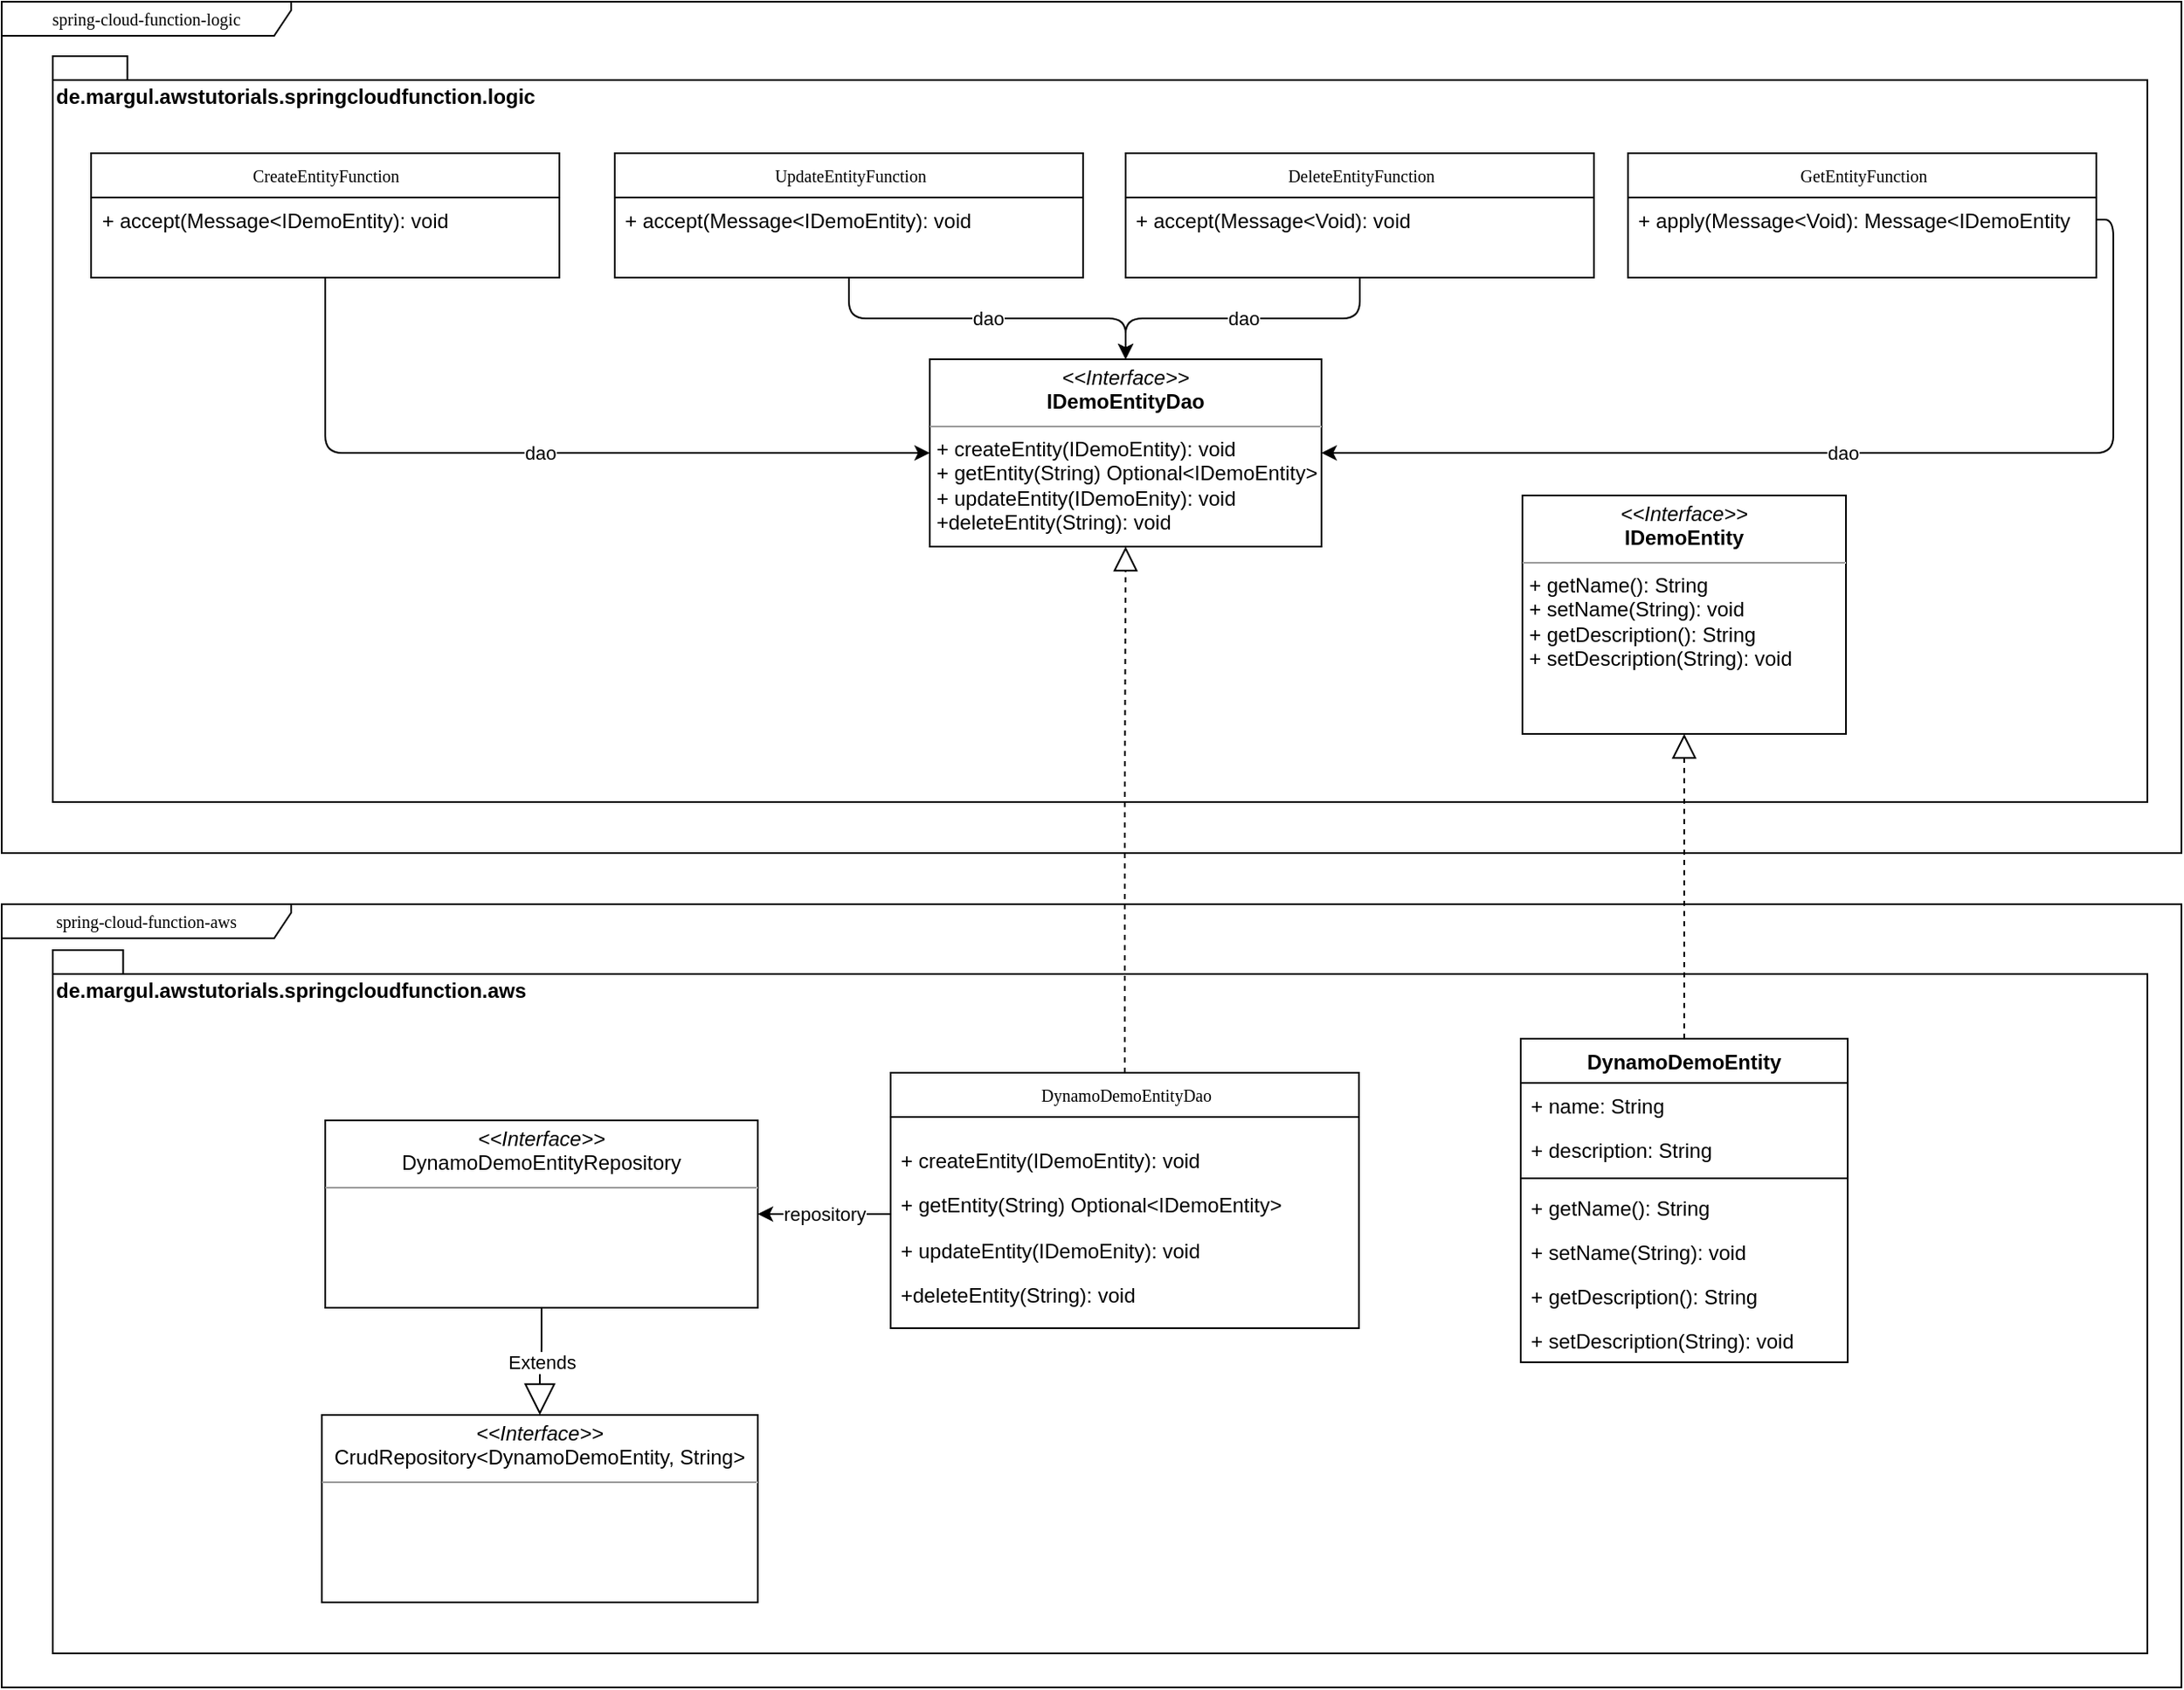 <mxfile version="10.6.3" type="device"><diagram name="Page-1" id="c4acf3e9-155e-7222-9cf6-157b1a14988f"><mxGraphModel dx="2366" dy="998" grid="1" gridSize="10" guides="1" tooltips="1" connect="1" arrows="1" fold="1" page="1" pageScale="1" pageWidth="850" pageHeight="1100" background="#ffffff" math="0" shadow="0"><root><mxCell id="0"/><mxCell id="1" parent="0"/><mxCell id="YLPa3GGLPZbHTOXIROT8-29" value="spring-cloud-function-aws" style="shape=umlFrame;whiteSpace=wrap;html=1;rounded=0;shadow=0;comic=0;labelBackgroundColor=none;strokeColor=#000000;strokeWidth=1;fillColor=#ffffff;fontFamily=Verdana;fontSize=10;fontColor=#000000;align=center;width=170;height=20;" vertex="1" parent="1"><mxGeometry x="-200" y="540" width="1280" height="460" as="geometry"/></mxCell><mxCell id="17acba5748e5396b-1" value="spring-cloud-function-logic" style="shape=umlFrame;whiteSpace=wrap;html=1;rounded=0;shadow=0;comic=0;labelBackgroundColor=none;strokeColor=#000000;strokeWidth=1;fillColor=#ffffff;fontFamily=Verdana;fontSize=10;fontColor=#000000;align=center;width=170;height=20;" parent="1" vertex="1"><mxGeometry x="-200" y="10" width="1280" height="500" as="geometry"/></mxCell><mxCell id="YLPa3GGLPZbHTOXIROT8-5" value="de.margul.awstutorials.springcloudfunction.logic" style="shape=folder;fontStyle=1;spacingTop=10;tabWidth=40;tabHeight=14;tabPosition=left;html=1;align=left;verticalAlign=top;" vertex="1" parent="1"><mxGeometry x="-170" y="42" width="1230" height="438" as="geometry"/></mxCell><mxCell id="5d2195bd80daf111-18" value="&lt;p style=&quot;margin: 0px ; margin-top: 4px ; text-align: center&quot;&gt;&lt;i&gt;&amp;lt;&amp;lt;Interface&amp;gt;&amp;gt;&lt;/i&gt;&lt;br&gt;&lt;b&gt;IDemoEntityDao&lt;/b&gt;&lt;/p&gt;&lt;hr size=&quot;1&quot;&gt;&lt;p style=&quot;margin: 0px ; margin-left: 4px&quot;&gt;+ createEntity(IDemoEntity): void&lt;/p&gt;&lt;p style=&quot;margin: 0px ; margin-left: 4px&quot;&gt;+ getEntity(String) Optional&amp;lt;IDemoEntity&amp;gt;&lt;/p&gt;&lt;p style=&quot;margin: 0px ; margin-left: 4px&quot;&gt;+ updateEntity(IDemoEnity): void&lt;/p&gt;&lt;p style=&quot;margin: 0px ; margin-left: 4px&quot;&gt;+deleteEntity(String): void&lt;/p&gt;" style="verticalAlign=top;align=left;overflow=fill;fontSize=12;fontFamily=Helvetica;html=1;rounded=0;shadow=0;comic=0;labelBackgroundColor=none;strokeColor=#000000;strokeWidth=1;fillColor=#ffffff;" parent="1" vertex="1"><mxGeometry x="345" y="220" width="230" height="110" as="geometry"/></mxCell><mxCell id="YLPa3GGLPZbHTOXIROT8-1" value="dao" style="endArrow=classic;html=1;entryX=0.5;entryY=0;entryDx=0;entryDy=0;exitX=0.5;exitY=1;exitDx=0;exitDy=0;rounded=1;edgeStyle=orthogonalEdgeStyle;" edge="1" parent="1" source="YLPa3GGLPZbHTOXIROT8-14" target="5d2195bd80daf111-18"><mxGeometry width="50" height="50" relative="1" as="geometry"><mxPoint x="225" y="261" as="sourcePoint"/><mxPoint x="415" y="300" as="targetPoint"/></mxGeometry></mxCell><mxCell id="YLPa3GGLPZbHTOXIROT8-4" value="&lt;p style=&quot;margin: 0px ; margin-top: 4px ; text-align: center&quot;&gt;&lt;i&gt;&amp;lt;&amp;lt;Interface&amp;gt;&amp;gt;&lt;/i&gt;&lt;br&gt;&lt;b&gt;IDemoEntity&lt;/b&gt;&lt;/p&gt;&lt;hr size=&quot;1&quot;&gt;&lt;p style=&quot;margin: 0px ; margin-left: 4px&quot;&gt;+ getName(): String&lt;/p&gt;&lt;p style=&quot;margin: 0px ; margin-left: 4px&quot;&gt;+ setName(String): void&lt;/p&gt;&lt;p style=&quot;margin: 0px ; margin-left: 4px&quot;&gt;&lt;span&gt;+ getDescription(): String&lt;/span&gt;&lt;/p&gt;&lt;p style=&quot;margin: 0px ; margin-left: 4px&quot;&gt;&lt;span&gt;+ setDescription(String): void&lt;/span&gt;&lt;/p&gt;" style="verticalAlign=top;align=left;overflow=fill;fontSize=12;fontFamily=Helvetica;html=1;rounded=0;shadow=0;comic=0;labelBackgroundColor=none;strokeColor=#000000;strokeWidth=1;fillColor=#ffffff;" vertex="1" parent="1"><mxGeometry x="693" y="300" width="190" height="140" as="geometry"/></mxCell><mxCell id="YLPa3GGLPZbHTOXIROT8-6" value="GetEntityFunction" style="swimlane;html=1;fontStyle=0;childLayout=stackLayout;horizontal=1;startSize=26;fillColor=none;horizontalStack=0;resizeParent=1;resizeLast=0;collapsible=1;marginBottom=0;swimlaneFillColor=#ffffff;rounded=0;shadow=0;comic=0;labelBackgroundColor=none;strokeColor=#000000;strokeWidth=1;fontFamily=Verdana;fontSize=10;fontColor=#000000;align=center;" vertex="1" parent="1"><mxGeometry x="755" y="99" width="275" height="73" as="geometry"/></mxCell><mxCell id="YLPa3GGLPZbHTOXIROT8-7" value="+ apply(Message&amp;lt;Void): Message&amp;lt;IDemoEntity" style="text;html=1;strokeColor=none;fillColor=none;align=left;verticalAlign=top;spacingLeft=4;spacingRight=4;whiteSpace=wrap;overflow=hidden;rotatable=0;points=[[0,0.5],[1,0.5]];portConstraint=eastwest;" vertex="1" parent="YLPa3GGLPZbHTOXIROT8-6"><mxGeometry y="26" width="275" height="26" as="geometry"/></mxCell><mxCell id="YLPa3GGLPZbHTOXIROT8-12" value="CreateEntityFunction" style="swimlane;html=1;fontStyle=0;childLayout=stackLayout;horizontal=1;startSize=26;fillColor=none;horizontalStack=0;resizeParent=1;resizeLast=0;collapsible=1;marginBottom=0;swimlaneFillColor=#ffffff;rounded=0;shadow=0;comic=0;labelBackgroundColor=none;strokeColor=#000000;strokeWidth=1;fontFamily=Verdana;fontSize=10;fontColor=#000000;align=center;" vertex="1" parent="1"><mxGeometry x="-147.5" y="99" width="275" height="73" as="geometry"/></mxCell><mxCell id="YLPa3GGLPZbHTOXIROT8-13" value="+ accept(Message&amp;lt;IDemoEntity): void" style="text;html=1;strokeColor=none;fillColor=none;align=left;verticalAlign=top;spacingLeft=4;spacingRight=4;whiteSpace=wrap;overflow=hidden;rotatable=0;points=[[0,0.5],[1,0.5]];portConstraint=eastwest;" vertex="1" parent="YLPa3GGLPZbHTOXIROT8-12"><mxGeometry y="26" width="275" height="26" as="geometry"/></mxCell><mxCell id="YLPa3GGLPZbHTOXIROT8-14" value="UpdateEntityFunction" style="swimlane;html=1;fontStyle=0;childLayout=stackLayout;horizontal=1;startSize=26;fillColor=none;horizontalStack=0;resizeParent=1;resizeLast=0;collapsible=1;marginBottom=0;swimlaneFillColor=#ffffff;rounded=0;shadow=0;comic=0;labelBackgroundColor=none;strokeColor=#000000;strokeWidth=1;fontFamily=Verdana;fontSize=10;fontColor=#000000;align=center;" vertex="1" parent="1"><mxGeometry x="160" y="99" width="275" height="73" as="geometry"/></mxCell><mxCell id="YLPa3GGLPZbHTOXIROT8-15" value="+ accept(Message&amp;lt;IDemoEntity): void" style="text;html=1;strokeColor=none;fillColor=none;align=left;verticalAlign=top;spacingLeft=4;spacingRight=4;whiteSpace=wrap;overflow=hidden;rotatable=0;points=[[0,0.5],[1,0.5]];portConstraint=eastwest;" vertex="1" parent="YLPa3GGLPZbHTOXIROT8-14"><mxGeometry y="26" width="275" height="26" as="geometry"/></mxCell><mxCell id="YLPa3GGLPZbHTOXIROT8-16" value="DeleteEntityFunction" style="swimlane;html=1;fontStyle=0;childLayout=stackLayout;horizontal=1;startSize=26;fillColor=none;horizontalStack=0;resizeParent=1;resizeLast=0;collapsible=1;marginBottom=0;swimlaneFillColor=#ffffff;rounded=0;shadow=0;comic=0;labelBackgroundColor=none;strokeColor=#000000;strokeWidth=1;fontFamily=Verdana;fontSize=10;fontColor=#000000;align=center;" vertex="1" parent="1"><mxGeometry x="460" y="99" width="275" height="73" as="geometry"/></mxCell><mxCell id="YLPa3GGLPZbHTOXIROT8-17" value="+ accept(Message&amp;lt;Void): void" style="text;html=1;strokeColor=none;fillColor=none;align=left;verticalAlign=top;spacingLeft=4;spacingRight=4;whiteSpace=wrap;overflow=hidden;rotatable=0;points=[[0,0.5],[1,0.5]];portConstraint=eastwest;" vertex="1" parent="YLPa3GGLPZbHTOXIROT8-16"><mxGeometry y="26" width="275" height="26" as="geometry"/></mxCell><mxCell id="YLPa3GGLPZbHTOXIROT8-19" value="dao" style="endArrow=classic;html=1;entryX=0;entryY=0.5;entryDx=0;entryDy=0;rounded=1;edgeStyle=orthogonalEdgeStyle;exitX=0.5;exitY=1;exitDx=0;exitDy=0;" edge="1" parent="1" source="YLPa3GGLPZbHTOXIROT8-12" target="5d2195bd80daf111-18"><mxGeometry width="50" height="50" relative="1" as="geometry"><mxPoint x="308" y="279" as="sourcePoint"/><mxPoint x="455" y="420" as="targetPoint"/></mxGeometry></mxCell><mxCell id="YLPa3GGLPZbHTOXIROT8-20" value="dao" style="endArrow=classic;html=1;entryX=1;entryY=0.5;entryDx=0;entryDy=0;exitX=1;exitY=0.5;exitDx=0;exitDy=0;rounded=1;edgeStyle=orthogonalEdgeStyle;" edge="1" parent="1" source="YLPa3GGLPZbHTOXIROT8-7" target="5d2195bd80daf111-18"><mxGeometry width="50" height="50" relative="1" as="geometry"><mxPoint x="170" y="148" as="sourcePoint"/><mxPoint x="360" y="490" as="targetPoint"/></mxGeometry></mxCell><mxCell id="YLPa3GGLPZbHTOXIROT8-21" value="dao" style="endArrow=classic;html=1;entryX=0.5;entryY=0;entryDx=0;entryDy=0;exitX=0.5;exitY=1;exitDx=0;exitDy=0;rounded=1;edgeStyle=orthogonalEdgeStyle;" edge="1" parent="1" source="YLPa3GGLPZbHTOXIROT8-16" target="5d2195bd80daf111-18"><mxGeometry width="50" height="50" relative="1" as="geometry"><mxPoint x="308" y="279" as="sourcePoint"/><mxPoint x="455" y="420" as="targetPoint"/></mxGeometry></mxCell><mxCell id="YLPa3GGLPZbHTOXIROT8-22" value="de.margul.awstutorials.springcloudfunction.aws" style="shape=folder;fontStyle=1;spacingTop=10;tabWidth=40;tabHeight=14;tabPosition=left;html=1;align=left;verticalAlign=top;" vertex="1" parent="1"><mxGeometry x="-170" y="567" width="1230" height="413" as="geometry"/></mxCell><mxCell id="YLPa3GGLPZbHTOXIROT8-23" value="DynamoDemoEntityDao" style="swimlane;html=1;fontStyle=0;childLayout=stackLayout;horizontal=1;startSize=26;fillColor=none;horizontalStack=0;resizeParent=1;resizeLast=0;collapsible=1;marginBottom=0;swimlaneFillColor=#ffffff;rounded=0;shadow=0;comic=0;labelBackgroundColor=none;strokeColor=#000000;strokeWidth=1;fontFamily=Verdana;fontSize=10;fontColor=#000000;align=center;" vertex="1" parent="1"><mxGeometry x="322" y="639" width="275" height="150" as="geometry"/></mxCell><mxCell id="YLPa3GGLPZbHTOXIROT8-24" value="&lt;p&gt;+ createEntity(IDemoEntity): void&lt;/p&gt;&lt;p&gt;+ getEntity(String) Optional&amp;lt;IDemoEntity&amp;gt;&lt;/p&gt;&lt;p&gt;+ updateEntity(IDemoEnity): void&lt;/p&gt;&lt;p&gt;+deleteEntity(String): void&lt;/p&gt;" style="text;html=1;strokeColor=none;fillColor=none;align=left;verticalAlign=top;spacingLeft=4;spacingRight=4;whiteSpace=wrap;overflow=hidden;rotatable=0;points=[[0,0.5],[1,0.5]];portConstraint=eastwest;" vertex="1" parent="YLPa3GGLPZbHTOXIROT8-23"><mxGeometry y="26" width="275" height="114" as="geometry"/></mxCell><mxCell id="YLPa3GGLPZbHTOXIROT8-28" value="" style="endArrow=block;dashed=1;endFill=0;endSize=12;html=1;exitX=0.5;exitY=0;exitDx=0;exitDy=0;edgeStyle=orthogonalEdgeStyle;rounded=1;" edge="1" parent="1" source="YLPa3GGLPZbHTOXIROT8-23" target="5d2195bd80daf111-18"><mxGeometry width="160" relative="1" as="geometry"><mxPoint x="180" y="860" as="sourcePoint"/><mxPoint x="340" y="860" as="targetPoint"/></mxGeometry></mxCell><mxCell id="YLPa3GGLPZbHTOXIROT8-30" value="DynamoDemoEntity" style="swimlane;fontStyle=1;align=center;verticalAlign=top;childLayout=stackLayout;horizontal=1;startSize=26;horizontalStack=0;resizeParent=1;resizeParentMax=0;resizeLast=0;collapsible=1;marginBottom=0;" vertex="1" parent="1"><mxGeometry x="692" y="619" width="192" height="190" as="geometry"/></mxCell><mxCell id="YLPa3GGLPZbHTOXIROT8-31" value="+ name: String" style="text;strokeColor=none;fillColor=none;align=left;verticalAlign=top;spacingLeft=4;spacingRight=4;overflow=hidden;rotatable=0;points=[[0,0.5],[1,0.5]];portConstraint=eastwest;" vertex="1" parent="YLPa3GGLPZbHTOXIROT8-30"><mxGeometry y="26" width="192" height="26" as="geometry"/></mxCell><mxCell id="YLPa3GGLPZbHTOXIROT8-34" value="+ description: String" style="text;strokeColor=none;fillColor=none;align=left;verticalAlign=top;spacingLeft=4;spacingRight=4;overflow=hidden;rotatable=0;points=[[0,0.5],[1,0.5]];portConstraint=eastwest;" vertex="1" parent="YLPa3GGLPZbHTOXIROT8-30"><mxGeometry y="52" width="192" height="26" as="geometry"/></mxCell><mxCell id="YLPa3GGLPZbHTOXIROT8-32" value="" style="line;strokeWidth=1;fillColor=none;align=left;verticalAlign=middle;spacingTop=-1;spacingLeft=3;spacingRight=3;rotatable=0;labelPosition=right;points=[];portConstraint=eastwest;" vertex="1" parent="YLPa3GGLPZbHTOXIROT8-30"><mxGeometry y="78" width="192" height="8" as="geometry"/></mxCell><mxCell id="YLPa3GGLPZbHTOXIROT8-33" value="+ getName(): String" style="text;strokeColor=none;fillColor=none;align=left;verticalAlign=top;spacingLeft=4;spacingRight=4;overflow=hidden;rotatable=0;points=[[0,0.5],[1,0.5]];portConstraint=eastwest;" vertex="1" parent="YLPa3GGLPZbHTOXIROT8-30"><mxGeometry y="86" width="192" height="26" as="geometry"/></mxCell><mxCell id="YLPa3GGLPZbHTOXIROT8-35" value="+ setName(String): void" style="text;strokeColor=none;fillColor=none;align=left;verticalAlign=top;spacingLeft=4;spacingRight=4;overflow=hidden;rotatable=0;points=[[0,0.5],[1,0.5]];portConstraint=eastwest;" vertex="1" parent="YLPa3GGLPZbHTOXIROT8-30"><mxGeometry y="112" width="192" height="26" as="geometry"/></mxCell><mxCell id="YLPa3GGLPZbHTOXIROT8-36" value="+ getDescription(): String" style="text;strokeColor=none;fillColor=none;align=left;verticalAlign=top;spacingLeft=4;spacingRight=4;overflow=hidden;rotatable=0;points=[[0,0.5],[1,0.5]];portConstraint=eastwest;" vertex="1" parent="YLPa3GGLPZbHTOXIROT8-30"><mxGeometry y="138" width="192" height="26" as="geometry"/></mxCell><mxCell id="YLPa3GGLPZbHTOXIROT8-37" value="+ setDescription(String): void" style="text;strokeColor=none;fillColor=none;align=left;verticalAlign=top;spacingLeft=4;spacingRight=4;overflow=hidden;rotatable=0;points=[[0,0.5],[1,0.5]];portConstraint=eastwest;" vertex="1" parent="YLPa3GGLPZbHTOXIROT8-30"><mxGeometry y="164" width="192" height="26" as="geometry"/></mxCell><mxCell id="YLPa3GGLPZbHTOXIROT8-38" value="" style="endArrow=block;dashed=1;endFill=0;endSize=12;html=1;exitX=0.5;exitY=0;exitDx=0;exitDy=0;edgeStyle=orthogonalEdgeStyle;rounded=1;entryX=0.5;entryY=1;entryDx=0;entryDy=0;" edge="1" parent="1" source="YLPa3GGLPZbHTOXIROT8-30" target="YLPa3GGLPZbHTOXIROT8-4"><mxGeometry width="160" relative="1" as="geometry"><mxPoint x="799.857" y="755" as="sourcePoint"/><mxPoint x="799.857" y="428" as="targetPoint"/></mxGeometry></mxCell><mxCell id="YLPa3GGLPZbHTOXIROT8-39" value="&lt;p style=&quot;margin: 0px ; margin-top: 4px ; text-align: center&quot;&gt;&lt;i&gt;&amp;lt;&amp;lt;Interface&amp;gt;&amp;gt;&lt;/i&gt;&lt;br&gt;&lt;span&gt;DynamoDemoEntityRepository&lt;/span&gt;&lt;br&gt;&lt;/p&gt;&lt;hr size=&quot;1&quot;&gt;&lt;p style=&quot;margin: 0px ; margin-left: 4px&quot;&gt;&lt;br&gt;&lt;/p&gt;" style="verticalAlign=top;align=left;overflow=fill;fontSize=12;fontFamily=Helvetica;html=1;rounded=0;shadow=0;comic=0;labelBackgroundColor=none;strokeColor=#000000;strokeWidth=1;fillColor=#ffffff;" vertex="1" parent="1"><mxGeometry x="-10" y="667" width="254" height="110" as="geometry"/></mxCell><mxCell id="YLPa3GGLPZbHTOXIROT8-40" value="repository" style="endArrow=classic;html=1;rounded=1;edgeStyle=orthogonalEdgeStyle;" edge="1" parent="1" source="YLPa3GGLPZbHTOXIROT8-24" target="YLPa3GGLPZbHTOXIROT8-39"><mxGeometry width="50" height="50" relative="1" as="geometry"><mxPoint x="200" y="392.714" as="sourcePoint"/><mxPoint x="382.857" y="439.857" as="targetPoint"/></mxGeometry></mxCell><mxCell id="YLPa3GGLPZbHTOXIROT8-42" value="&lt;p style=&quot;margin: 0px ; margin-top: 4px ; text-align: center&quot;&gt;&lt;i&gt;&amp;lt;&amp;lt;Interface&amp;gt;&amp;gt;&lt;/i&gt;&lt;br&gt;&lt;span&gt;CrudRepository&amp;lt;DynamoDemoEntity, String&amp;gt;&lt;/span&gt;&lt;br&gt;&lt;/p&gt;&lt;hr size=&quot;1&quot;&gt;&lt;p style=&quot;margin: 0px ; margin-left: 4px&quot;&gt;&lt;br&gt;&lt;/p&gt;" style="verticalAlign=top;align=left;overflow=fill;fontSize=12;fontFamily=Helvetica;html=1;rounded=0;shadow=0;comic=0;labelBackgroundColor=none;strokeColor=#000000;strokeWidth=1;fillColor=#ffffff;" vertex="1" parent="1"><mxGeometry x="-12" y="840" width="256" height="110" as="geometry"/></mxCell><mxCell id="YLPa3GGLPZbHTOXIROT8-43" value="Extends" style="endArrow=block;endSize=16;endFill=0;html=1;exitX=0.5;exitY=1;exitDx=0;exitDy=0;edgeStyle=orthogonalEdgeStyle;" edge="1" parent="1" source="YLPa3GGLPZbHTOXIROT8-39" target="YLPa3GGLPZbHTOXIROT8-42"><mxGeometry width="160" relative="1" as="geometry"><mxPoint x="10" y="1020" as="sourcePoint"/><mxPoint x="130" y="840" as="targetPoint"/></mxGeometry></mxCell></root></mxGraphModel></diagram></mxfile>
